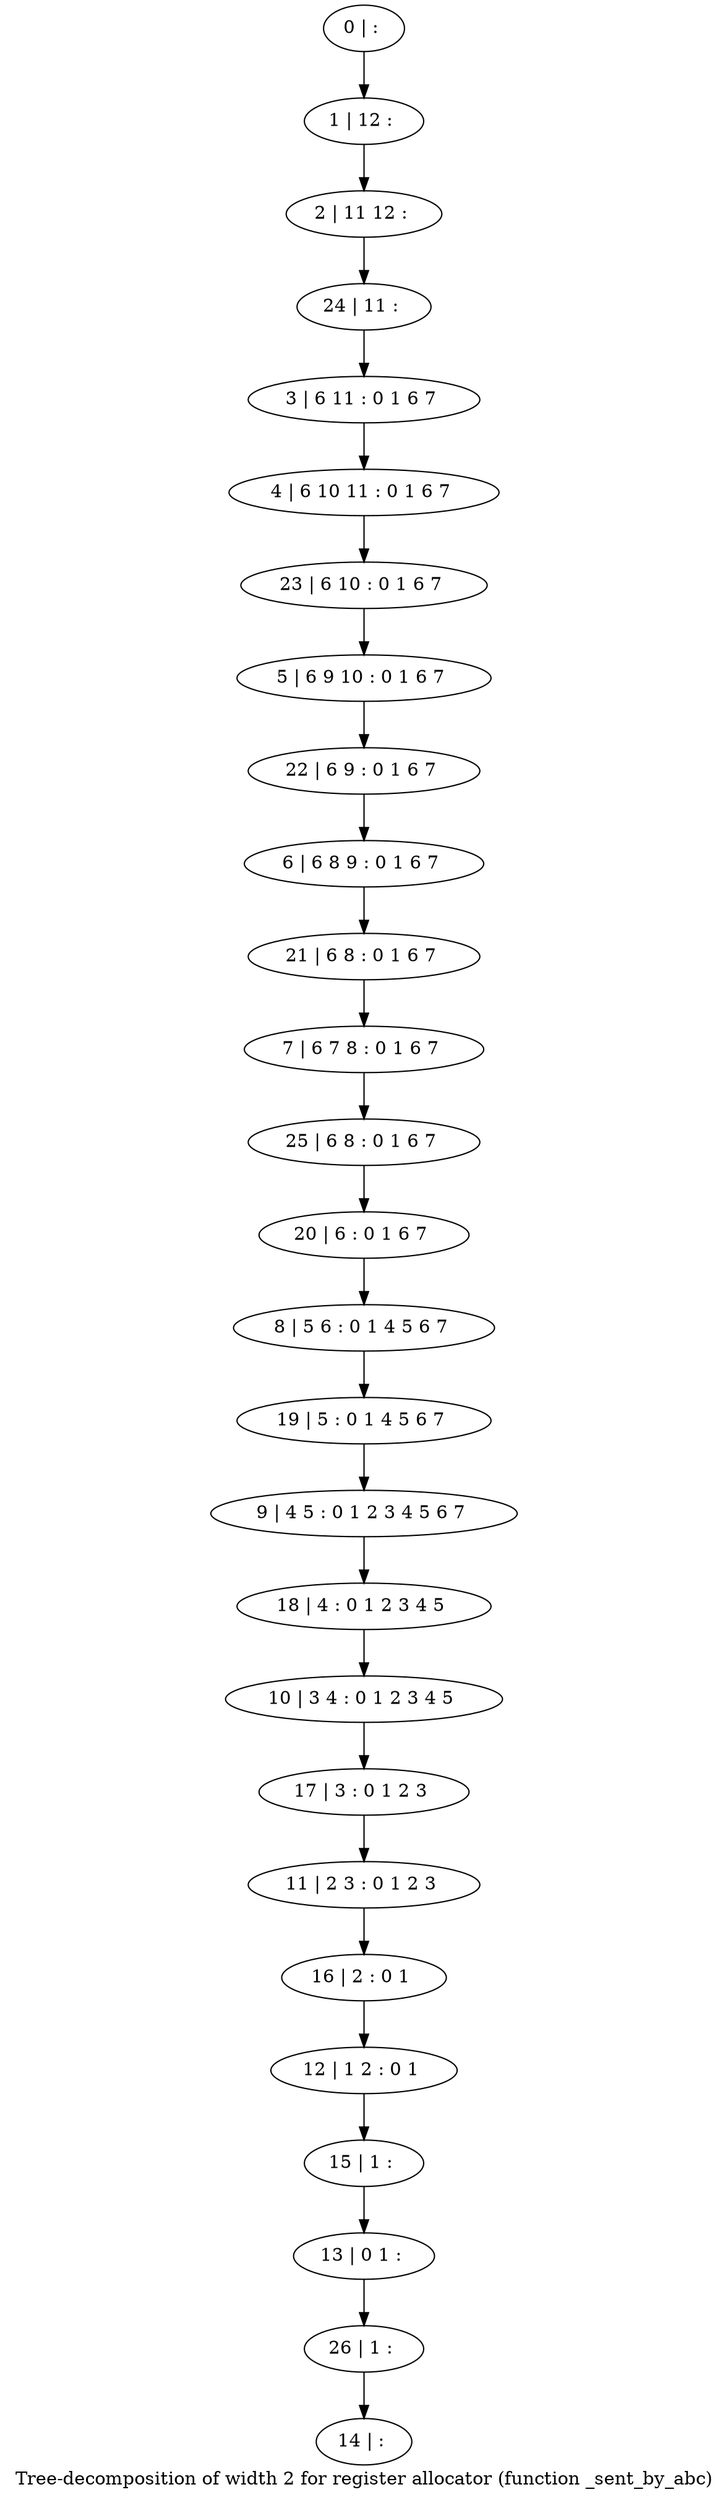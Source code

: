 digraph G {
graph [label="Tree-decomposition of width 2 for register allocator (function _sent_by_abc)"]
0[label="0 | : "];
1[label="1 | 12 : "];
2[label="2 | 11 12 : "];
3[label="3 | 6 11 : 0 1 6 7 "];
4[label="4 | 6 10 11 : 0 1 6 7 "];
5[label="5 | 6 9 10 : 0 1 6 7 "];
6[label="6 | 6 8 9 : 0 1 6 7 "];
7[label="7 | 6 7 8 : 0 1 6 7 "];
8[label="8 | 5 6 : 0 1 4 5 6 7 "];
9[label="9 | 4 5 : 0 1 2 3 4 5 6 7 "];
10[label="10 | 3 4 : 0 1 2 3 4 5 "];
11[label="11 | 2 3 : 0 1 2 3 "];
12[label="12 | 1 2 : 0 1 "];
13[label="13 | 0 1 : "];
14[label="14 | : "];
15[label="15 | 1 : "];
16[label="16 | 2 : 0 1 "];
17[label="17 | 3 : 0 1 2 3 "];
18[label="18 | 4 : 0 1 2 3 4 5 "];
19[label="19 | 5 : 0 1 4 5 6 7 "];
20[label="20 | 6 : 0 1 6 7 "];
21[label="21 | 6 8 : 0 1 6 7 "];
22[label="22 | 6 9 : 0 1 6 7 "];
23[label="23 | 6 10 : 0 1 6 7 "];
24[label="24 | 11 : "];
25[label="25 | 6 8 : 0 1 6 7 "];
26[label="26 | 1 : "];
0->1 ;
1->2 ;
3->4 ;
15->13 ;
12->15 ;
16->12 ;
11->16 ;
17->11 ;
10->17 ;
18->10 ;
9->18 ;
19->9 ;
8->19 ;
20->8 ;
21->7 ;
6->21 ;
22->6 ;
5->22 ;
23->5 ;
4->23 ;
24->3 ;
2->24 ;
25->20 ;
7->25 ;
26->14 ;
13->26 ;
}
